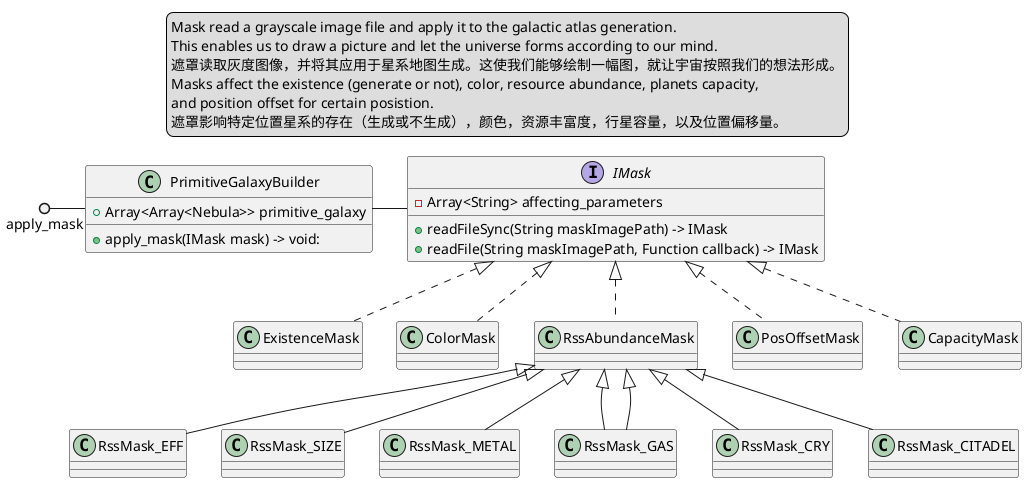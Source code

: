 @startuml Variations of "Mask"

interface "IMask" {
    -Array<String> affecting_parameters
    +readFileSync(String maskImagePath) -> IMask
    +readFile(String maskImagePath, Function callback) -> IMask
}

class "PrimitiveGalaxyBuilder" as galaxy{
    +Array<Array<Nebula>> primitive_galaxy
    +apply_mask(IMask mask) -> void:
}

class "ExistenceMask"{}
class "ColorMask"{}
class "RssAbundanceMask"{}
class "PosOffsetMask"{}
class "CapacityMask"{}

class "RssMask_EFF"{}
class "RssMask_SIZE"{}
class "RssMask_METAL"{}
class "RssMask_GAS"{}
class "RssMask_CRY"{}
class "RssMask_GAS"{}
class "RssMask_GAS"{}
class "RssMask_CITADEL"{}

apply_mask ()- galaxy
galaxy - IMask

IMask <|.. ColorMask
IMask <|.. RssAbundanceMask
IMask <|.. PosOffsetMask
IMask <|.. ExistenceMask
IMask <|.. CapacityMask

RssAbundanceMask <|-- RssMask_EFF
RssAbundanceMask <|-- RssMask_SIZE
RssAbundanceMask <|-- RssMask_METAL
RssAbundanceMask <|-- RssMask_GAS
RssAbundanceMask <|-- RssMask_CRY
RssAbundanceMask <|-- RssMask_GAS
RssAbundanceMask <|-- RssMask_CITADEL


legend top
Mask read a grayscale image file and apply it to the galactic atlas generation.
This enables us to draw a picture and let the universe forms according to our mind.
遮罩读取灰度图像，并将其应用于星系地图生成。这使我们能够绘制一幅图，就让宇宙按照我们的想法形成。
Masks affect the existence (generate or not), color, resource abundance, planets capacity,
and position offset for certain posistion.
遮罩影响特定位置星系的存在（生成或不生成），颜色，资源丰富度，行星容量，以及位置偏移量。
end legend

@enduml